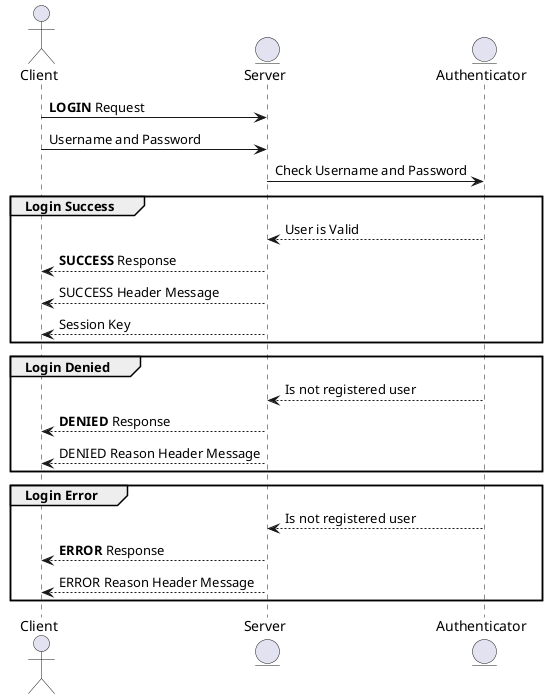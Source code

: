 @startuml
actor Client
entity Server
entity Authenticator

Client -> Server: **LOGIN** Request
Client -> Server: Username and Password

Server -> Authenticator: Check Username and Password

group Login Success
    Authenticator --> Server: User is Valid
    Server --> Client: **SUCCESS** Response
    Server --> Client: SUCCESS Header Message
    Server --> Client: Session Key
end

group Login Denied
    Authenticator --> Server: Is not registered user
    Server --> Client: **DENIED** Response
    Server --> Client: DENIED Reason Header Message
end

group Login Error
    Authenticator --> Server: Is not registered user
    Server --> Client: **ERROR** Response
    Server --> Client: ERROR Reason Header Message
end
@enduml